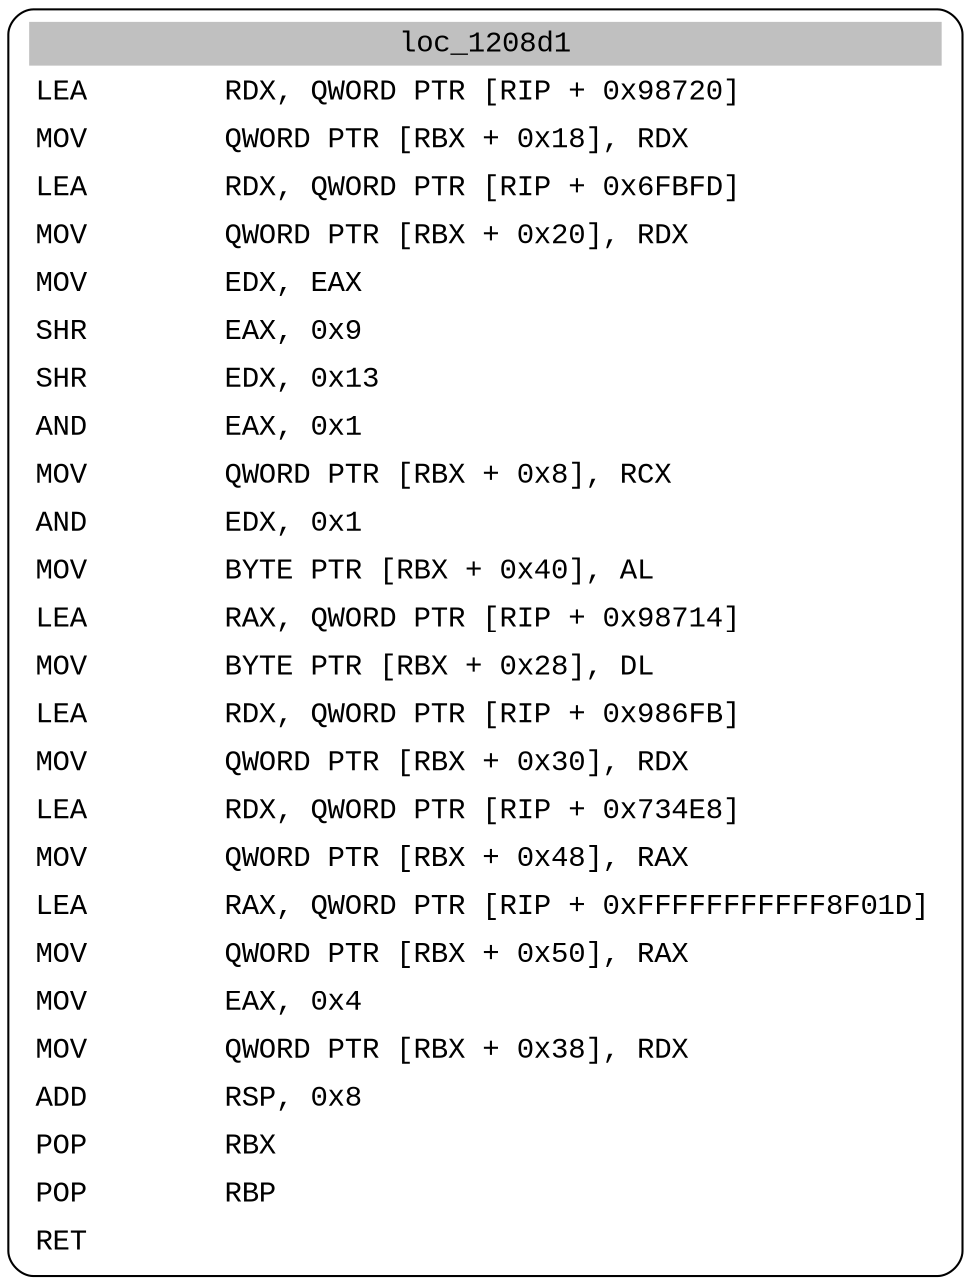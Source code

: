 digraph asm_graph {
1941 [
shape="Mrecord" fontname="Courier New"label =<<table border="0" cellborder="0" cellpadding="3"><tr><td align="center" colspan="2" bgcolor="grey">loc_1208d1</td></tr><tr><td align="left">LEA        RDX, QWORD PTR [RIP + 0x98720]</td></tr><tr><td align="left">MOV        QWORD PTR [RBX + 0x18], RDX</td></tr><tr><td align="left">LEA        RDX, QWORD PTR [RIP + 0x6FBFD]</td></tr><tr><td align="left">MOV        QWORD PTR [RBX + 0x20], RDX</td></tr><tr><td align="left">MOV        EDX, EAX</td></tr><tr><td align="left">SHR        EAX, 0x9</td></tr><tr><td align="left">SHR        EDX, 0x13</td></tr><tr><td align="left">AND        EAX, 0x1</td></tr><tr><td align="left">MOV        QWORD PTR [RBX + 0x8], RCX</td></tr><tr><td align="left">AND        EDX, 0x1</td></tr><tr><td align="left">MOV        BYTE PTR [RBX + 0x40], AL</td></tr><tr><td align="left">LEA        RAX, QWORD PTR [RIP + 0x98714]</td></tr><tr><td align="left">MOV        BYTE PTR [RBX + 0x28], DL</td></tr><tr><td align="left">LEA        RDX, QWORD PTR [RIP + 0x986FB]</td></tr><tr><td align="left">MOV        QWORD PTR [RBX + 0x30], RDX</td></tr><tr><td align="left">LEA        RDX, QWORD PTR [RIP + 0x734E8]</td></tr><tr><td align="left">MOV        QWORD PTR [RBX + 0x48], RAX</td></tr><tr><td align="left">LEA        RAX, QWORD PTR [RIP + 0xFFFFFFFFFFF8F01D]</td></tr><tr><td align="left">MOV        QWORD PTR [RBX + 0x50], RAX</td></tr><tr><td align="left">MOV        EAX, 0x4</td></tr><tr><td align="left">MOV        QWORD PTR [RBX + 0x38], RDX</td></tr><tr><td align="left">ADD        RSP, 0x8</td></tr><tr><td align="left">POP        RBX</td></tr><tr><td align="left">POP        RBP</td></tr><tr><td align="left">RET        </td></tr></table>> ];
}